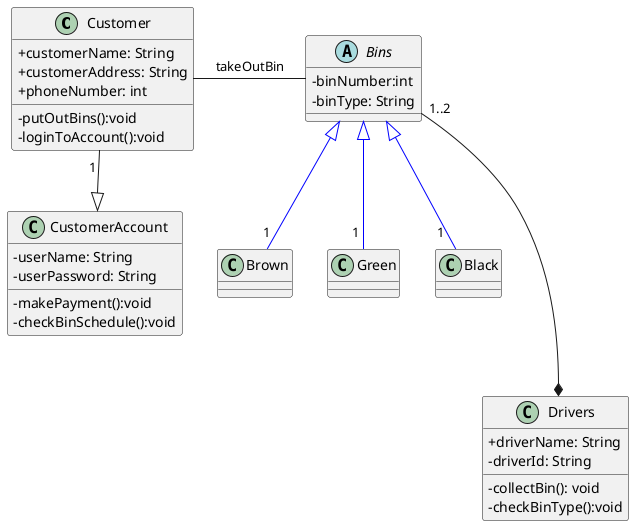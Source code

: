 @startuml

skinparam classAttributeIconSize 0

class Customer{
    +customerName: String
    +customerAddress: String
    +phoneNumber: int

    -putOutBins():void
    -loginToAccount():void

}

class CustomerAccount{
    -userName: String
    -userPassword: String

    -makePayment():void
    -checkBinSchedule():void
    
}

abstract class Bins{
    -binNumber:int
    -binType: String
}

class Brown{
    
}
class Green{

}

class Black{

}


class Drivers{
    +driverName: String
    -driverId: String

    -collectBin(): void
    -checkBinType():void
}

Customer "1 "--|> CustomerAccount 
Customer - Bins : takeOutBin
Bins<|-[#blue]- "1" Brown
Bins<|-[#blue]- "1 " Green 
Bins<|-[#blue]- "1  " Black
Bins"1..2" ---* Drivers

@enduml